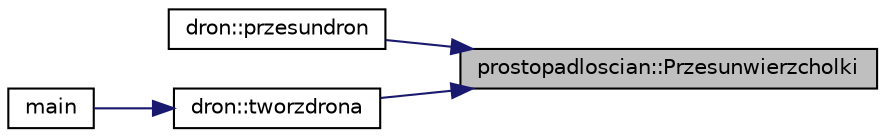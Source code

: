 digraph "prostopadloscian::Przesunwierzcholki"
{
 // LATEX_PDF_SIZE
  edge [fontname="Helvetica",fontsize="10",labelfontname="Helvetica",labelfontsize="10"];
  node [fontname="Helvetica",fontsize="10",shape=record];
  rankdir="RL";
  Node1 [label="prostopadloscian::Przesunwierzcholki",height=0.2,width=0.4,color="black", fillcolor="grey75", style="filled", fontcolor="black",tooltip="Metoda klasy prostopadloscian. | | Argumenty: brak | | | oblicza wspolrzedne wierzcholkow prostopadlo..."];
  Node1 -> Node2 [dir="back",color="midnightblue",fontsize="10",style="solid"];
  Node2 [label="dron::przesundron",height=0.2,width=0.4,color="black", fillcolor="white", style="filled",URL="$classdron.html#a412a29f8b5b44daa1e4ef7c0098c68b6",tooltip="Metoda klasy dron. | | przesuwa drona do nowych wspolrzednych drona |."];
  Node1 -> Node3 [dir="back",color="midnightblue",fontsize="10",style="solid"];
  Node3 [label="dron::tworzdrona",height=0.2,width=0.4,color="black", fillcolor="white", style="filled",URL="$classdron.html#a757144c8ddd8fe952d46ae85404860dd",tooltip="Metoda klasy dron. | | Argumenty: | | nr-numer drona | | tworzy drona w oparciu o jego numer nr i wbu..."];
  Node3 -> Node4 [dir="back",color="midnightblue",fontsize="10",style="solid"];
  Node4 [label="main",height=0.2,width=0.4,color="black", fillcolor="white", style="filled",URL="$app_2main_8cpp.html#ae66f6b31b5ad750f1fe042a706a4e3d4",tooltip=" "];
}

